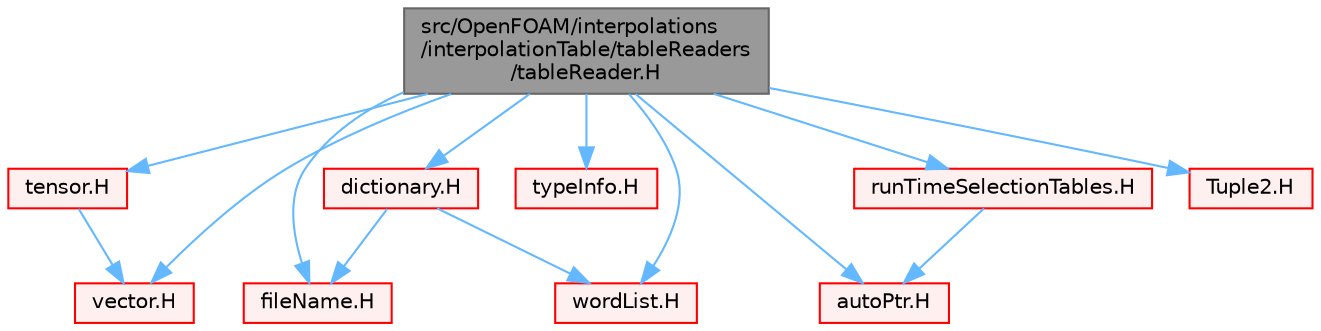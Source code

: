 digraph "src/OpenFOAM/interpolations/interpolationTable/tableReaders/tableReader.H"
{
 // LATEX_PDF_SIZE
  bgcolor="transparent";
  edge [fontname=Helvetica,fontsize=10,labelfontname=Helvetica,labelfontsize=10];
  node [fontname=Helvetica,fontsize=10,shape=box,height=0.2,width=0.4];
  Node1 [id="Node000001",label="src/OpenFOAM/interpolations\l/interpolationTable/tableReaders\l/tableReader.H",height=0.2,width=0.4,color="gray40", fillcolor="grey60", style="filled", fontcolor="black",tooltip=" "];
  Node1 -> Node2 [id="edge1_Node000001_Node000002",color="steelblue1",style="solid",tooltip=" "];
  Node2 [id="Node000002",label="fileName.H",height=0.2,width=0.4,color="red", fillcolor="#FFF0F0", style="filled",URL="$fileName_8H.html",tooltip=" "];
  Node1 -> Node16 [id="edge2_Node000001_Node000016",color="steelblue1",style="solid",tooltip=" "];
  Node16 [id="Node000016",label="wordList.H",height=0.2,width=0.4,color="red", fillcolor="#FFF0F0", style="filled",URL="$wordList_8H.html",tooltip=" "];
  Node1 -> Node101 [id="edge3_Node000001_Node000101",color="steelblue1",style="solid",tooltip=" "];
  Node101 [id="Node000101",label="vector.H",height=0.2,width=0.4,color="red", fillcolor="#FFF0F0", style="filled",URL="$vector_8H.html",tooltip=" "];
  Node1 -> Node108 [id="edge4_Node000001_Node000108",color="steelblue1",style="solid",tooltip=" "];
  Node108 [id="Node000108",label="tensor.H",height=0.2,width=0.4,color="red", fillcolor="#FFF0F0", style="filled",URL="$tensor_8H.html",tooltip=" "];
  Node108 -> Node101 [id="edge5_Node000108_Node000101",color="steelblue1",style="solid",tooltip=" "];
  Node1 -> Node123 [id="edge6_Node000001_Node000123",color="steelblue1",style="solid",tooltip=" "];
  Node123 [id="Node000123",label="typeInfo.H",height=0.2,width=0.4,color="red", fillcolor="#FFF0F0", style="filled",URL="$typeInfo_8H.html",tooltip=" "];
  Node1 -> Node128 [id="edge7_Node000001_Node000128",color="steelblue1",style="solid",tooltip=" "];
  Node128 [id="Node000128",label="runTimeSelectionTables.H",height=0.2,width=0.4,color="red", fillcolor="#FFF0F0", style="filled",URL="$runTimeSelectionTables_8H.html",tooltip="Macros to ease declaration of run-time selection tables."];
  Node128 -> Node18 [id="edge8_Node000128_Node000018",color="steelblue1",style="solid",tooltip=" "];
  Node18 [id="Node000018",label="autoPtr.H",height=0.2,width=0.4,color="red", fillcolor="#FFF0F0", style="filled",URL="$autoPtr_8H.html",tooltip=" "];
  Node1 -> Node18 [id="edge9_Node000001_Node000018",color="steelblue1",style="solid",tooltip=" "];
  Node1 -> Node139 [id="edge10_Node000001_Node000139",color="steelblue1",style="solid",tooltip=" "];
  Node139 [id="Node000139",label="dictionary.H",height=0.2,width=0.4,color="red", fillcolor="#FFF0F0", style="filled",URL="$dictionary_8H.html",tooltip=" "];
  Node139 -> Node2 [id="edge11_Node000139_Node000002",color="steelblue1",style="solid",tooltip=" "];
  Node139 -> Node16 [id="edge12_Node000139_Node000016",color="steelblue1",style="solid",tooltip=" "];
  Node1 -> Node155 [id="edge13_Node000001_Node000155",color="steelblue1",style="solid",tooltip=" "];
  Node155 [id="Node000155",label="Tuple2.H",height=0.2,width=0.4,color="red", fillcolor="#FFF0F0", style="filled",URL="$Tuple2_8H.html",tooltip=" "];
}

